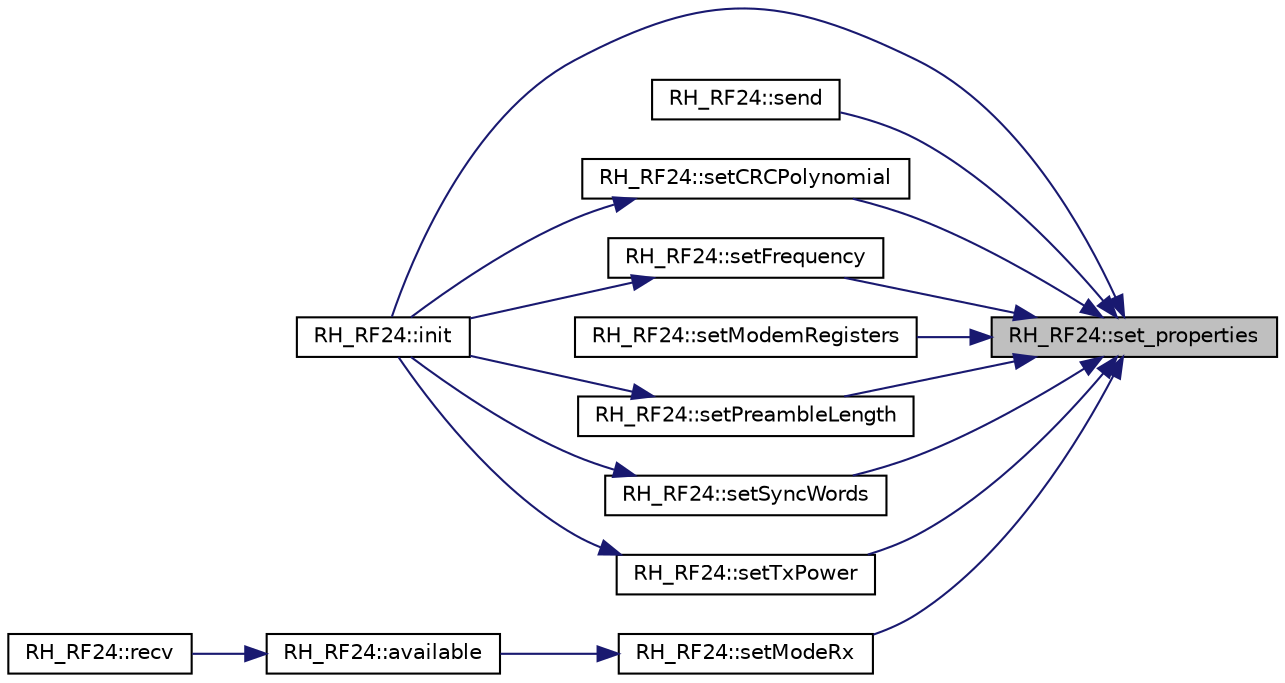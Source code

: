 digraph "RH_RF24::set_properties"
{
 // LATEX_PDF_SIZE
  edge [fontname="Helvetica",fontsize="10",labelfontname="Helvetica",labelfontsize="10"];
  node [fontname="Helvetica",fontsize="10",shape=record];
  rankdir="RL";
  Node1 [label="RH_RF24::set_properties",height=0.2,width=0.4,color="black", fillcolor="grey75", style="filled", fontcolor="black",tooltip=" "];
  Node1 -> Node2 [dir="back",color="midnightblue",fontsize="10",style="solid",fontname="Helvetica"];
  Node2 [label="RH_RF24::init",height=0.2,width=0.4,color="black", fillcolor="white", style="filled",URL="$class_r_h___r_f24.html#a2cb53e42f79e769497ae564a8d74230e",tooltip=" "];
  Node1 -> Node3 [dir="back",color="midnightblue",fontsize="10",style="solid",fontname="Helvetica"];
  Node3 [label="RH_RF24::send",height=0.2,width=0.4,color="black", fillcolor="white", style="filled",URL="$class_r_h___r_f24.html#a9aaa8c5b36eccb568c87c4c9e74e7877",tooltip=" "];
  Node1 -> Node4 [dir="back",color="midnightblue",fontsize="10",style="solid",fontname="Helvetica"];
  Node4 [label="RH_RF24::setCRCPolynomial",height=0.2,width=0.4,color="black", fillcolor="white", style="filled",URL="$class_r_h___r_f24.html#a4c5d2b6dce422f3d09c83327ef603363",tooltip=" "];
  Node4 -> Node2 [dir="back",color="midnightblue",fontsize="10",style="solid",fontname="Helvetica"];
  Node1 -> Node5 [dir="back",color="midnightblue",fontsize="10",style="solid",fontname="Helvetica"];
  Node5 [label="RH_RF24::setFrequency",height=0.2,width=0.4,color="black", fillcolor="white", style="filled",URL="$class_r_h___r_f24.html#aede4988f5e9daef3b471615aae7ad720",tooltip=" "];
  Node5 -> Node2 [dir="back",color="midnightblue",fontsize="10",style="solid",fontname="Helvetica"];
  Node1 -> Node6 [dir="back",color="midnightblue",fontsize="10",style="solid",fontname="Helvetica"];
  Node6 [label="RH_RF24::setModemRegisters",height=0.2,width=0.4,color="black", fillcolor="white", style="filled",URL="$class_r_h___r_f24.html#afd00202f768b4f0f893f2fbb9e650c7b",tooltip=" "];
  Node1 -> Node7 [dir="back",color="midnightblue",fontsize="10",style="solid",fontname="Helvetica"];
  Node7 [label="RH_RF24::setModeRx",height=0.2,width=0.4,color="black", fillcolor="white", style="filled",URL="$class_r_h___r_f24.html#a52218f0ec1c9c8ec01b6ca771309faf4",tooltip=" "];
  Node7 -> Node8 [dir="back",color="midnightblue",fontsize="10",style="solid",fontname="Helvetica"];
  Node8 [label="RH_RF24::available",height=0.2,width=0.4,color="black", fillcolor="white", style="filled",URL="$class_r_h___r_f24.html#ad807aee44ebdc88869aca06ceefb6607",tooltip=" "];
  Node8 -> Node9 [dir="back",color="midnightblue",fontsize="10",style="solid",fontname="Helvetica"];
  Node9 [label="RH_RF24::recv",height=0.2,width=0.4,color="black", fillcolor="white", style="filled",URL="$class_r_h___r_f24.html#a9937ab8c31b887a2d47c9e7fd2c7370e",tooltip=" "];
  Node1 -> Node10 [dir="back",color="midnightblue",fontsize="10",style="solid",fontname="Helvetica"];
  Node10 [label="RH_RF24::setPreambleLength",height=0.2,width=0.4,color="black", fillcolor="white", style="filled",URL="$class_r_h___r_f24.html#ad362ade85bb04260ce35e8e1e0071a56",tooltip=" "];
  Node10 -> Node2 [dir="back",color="midnightblue",fontsize="10",style="solid",fontname="Helvetica"];
  Node1 -> Node11 [dir="back",color="midnightblue",fontsize="10",style="solid",fontname="Helvetica"];
  Node11 [label="RH_RF24::setSyncWords",height=0.2,width=0.4,color="black", fillcolor="white", style="filled",URL="$class_r_h___r_f24.html#a9eaa19e721fe511ac04b08e9e3a7e723",tooltip=" "];
  Node11 -> Node2 [dir="back",color="midnightblue",fontsize="10",style="solid",fontname="Helvetica"];
  Node1 -> Node12 [dir="back",color="midnightblue",fontsize="10",style="solid",fontname="Helvetica"];
  Node12 [label="RH_RF24::setTxPower",height=0.2,width=0.4,color="black", fillcolor="white", style="filled",URL="$class_r_h___r_f24.html#a2078de5a7a5821a673fcf7ab95ab8575",tooltip=" "];
  Node12 -> Node2 [dir="back",color="midnightblue",fontsize="10",style="solid",fontname="Helvetica"];
}
